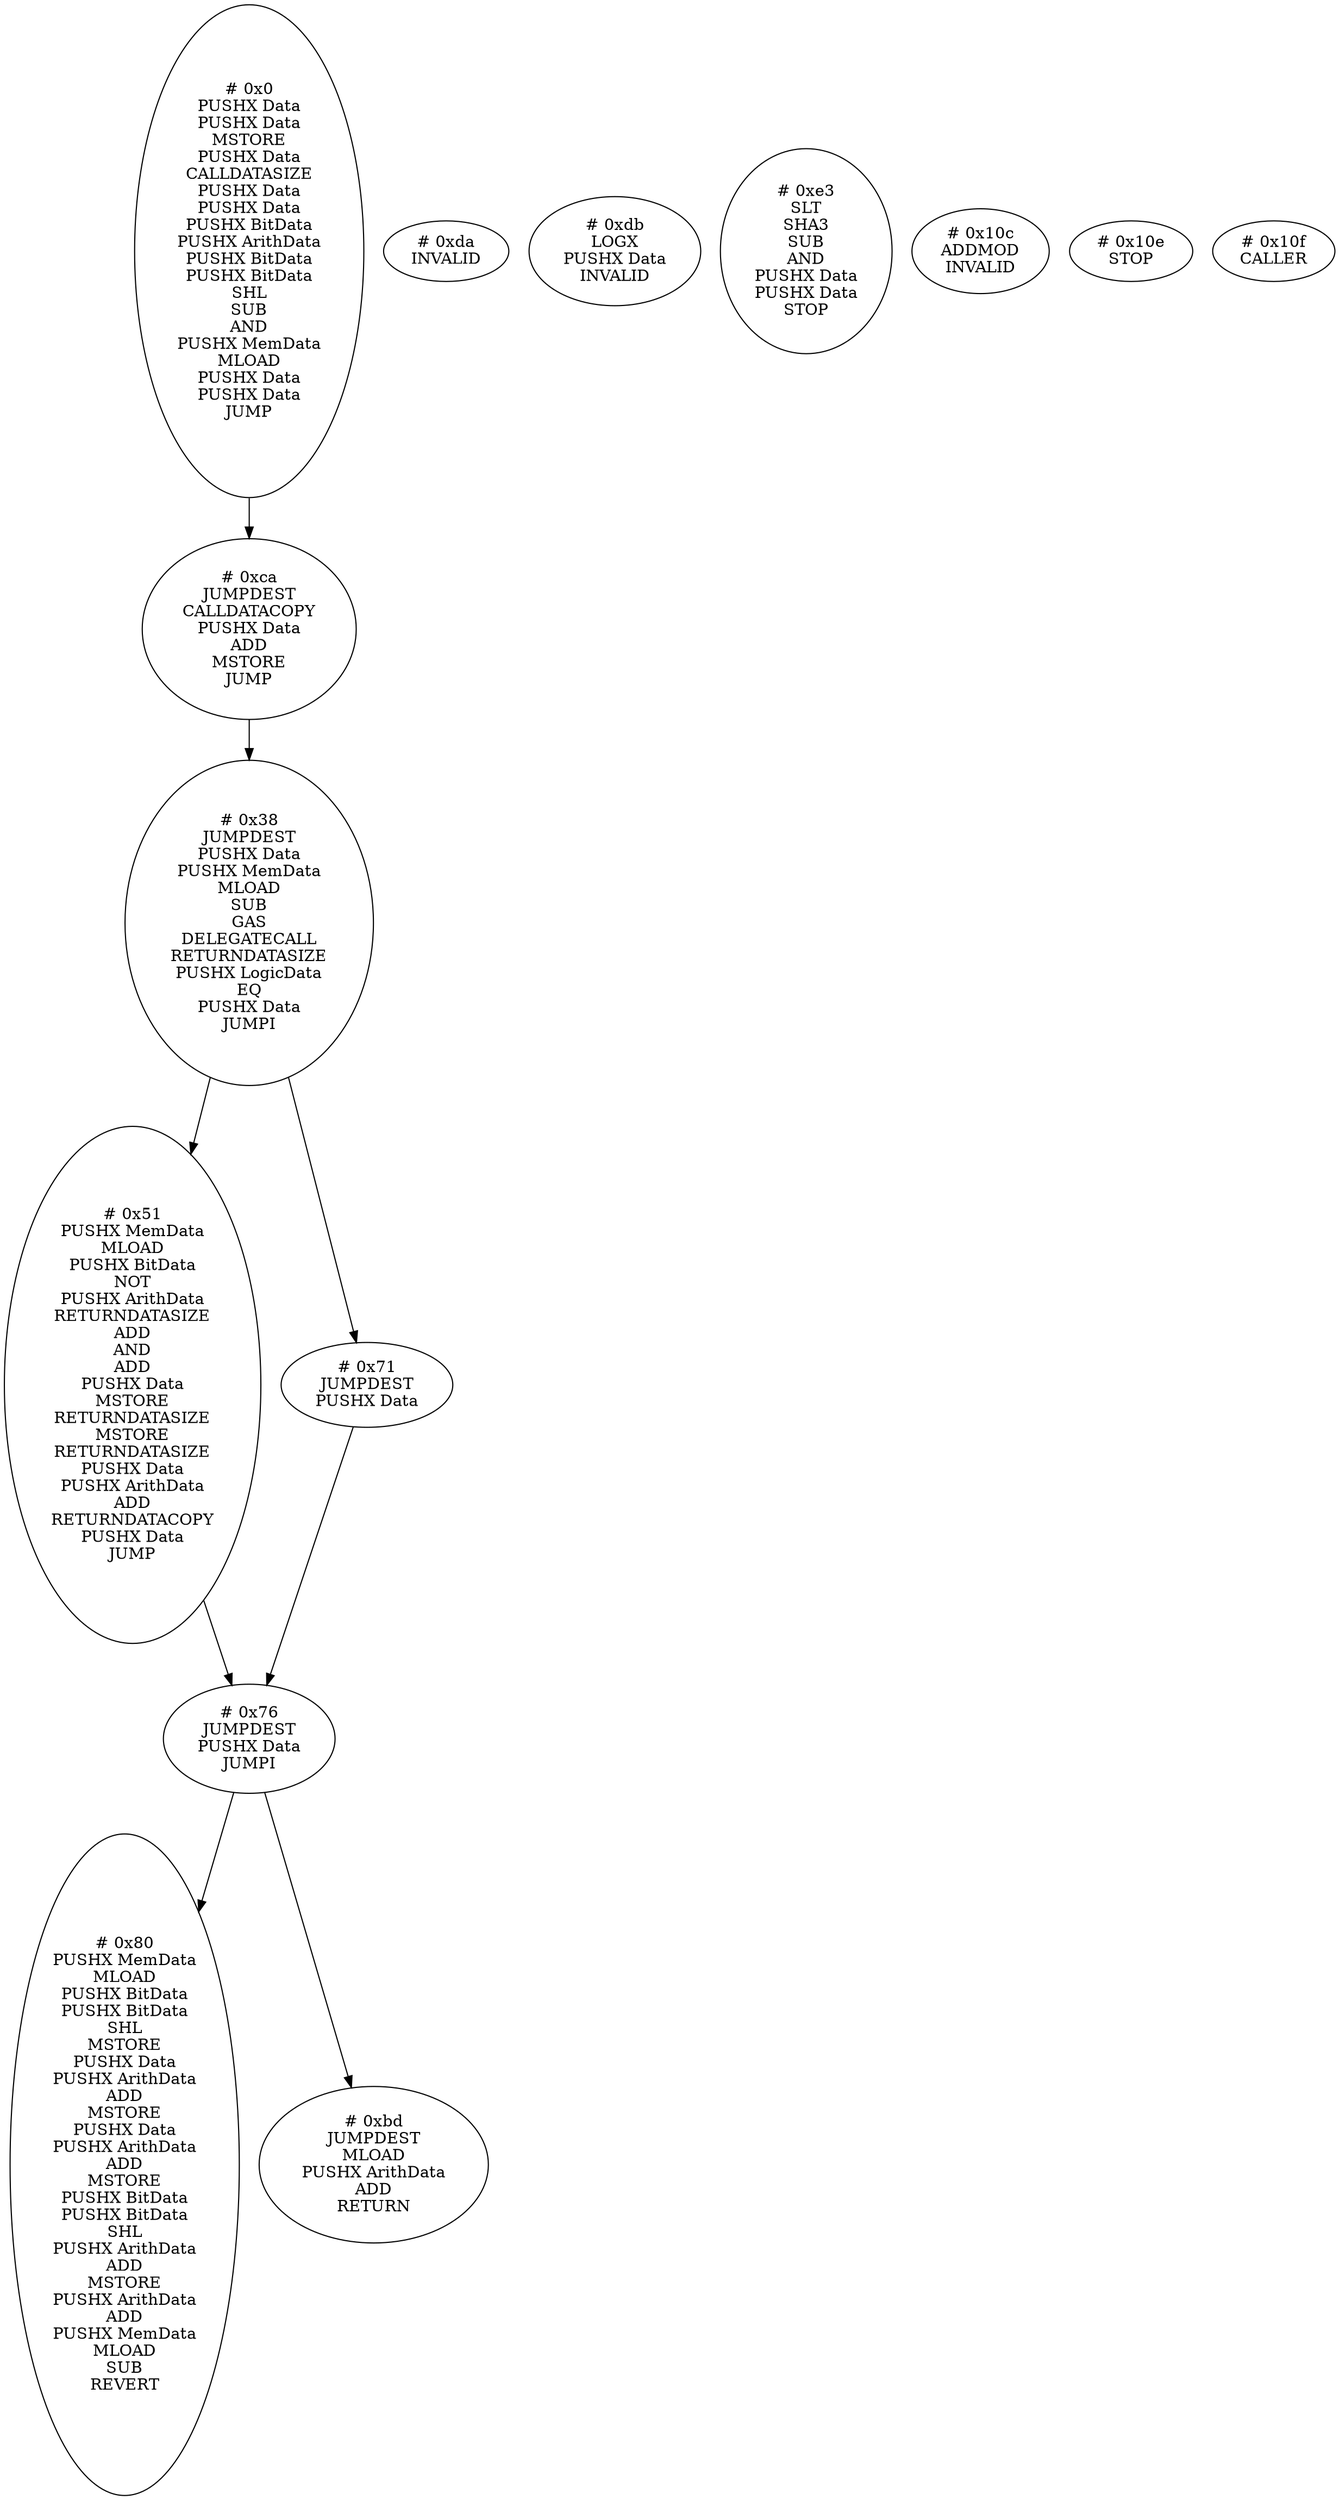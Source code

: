 /* Generated by GvGen v.1.0 (https://www.github.com/stricaud/gvgen) */

digraph G {
compound=true;
   node1 [label="# 0x0
PUSHX Data
PUSHX Data
MSTORE
PUSHX Data
CALLDATASIZE
PUSHX Data
PUSHX Data
PUSHX BitData
PUSHX ArithData
PUSHX BitData
PUSHX BitData
SHL
SUB
AND
PUSHX MemData
MLOAD
PUSHX Data
PUSHX Data
JUMP
"];
   node2 [label="# 0x38
JUMPDEST
PUSHX Data
PUSHX MemData
MLOAD
SUB
GAS
DELEGATECALL
RETURNDATASIZE
PUSHX LogicData
EQ
PUSHX Data
JUMPI
"];
   node3 [label="# 0x51
PUSHX MemData
MLOAD
PUSHX BitData
NOT
PUSHX ArithData
RETURNDATASIZE
ADD
AND
ADD
PUSHX Data
MSTORE
RETURNDATASIZE
MSTORE
RETURNDATASIZE
PUSHX Data
PUSHX ArithData
ADD
RETURNDATACOPY
PUSHX Data
JUMP
"];
   node4 [label="# 0x71
JUMPDEST
PUSHX Data
"];
   node5 [label="# 0x76
JUMPDEST
PUSHX Data
JUMPI
"];
   node6 [label="# 0x80
PUSHX MemData
MLOAD
PUSHX BitData
PUSHX BitData
SHL
MSTORE
PUSHX Data
PUSHX ArithData
ADD
MSTORE
PUSHX Data
PUSHX ArithData
ADD
MSTORE
PUSHX BitData
PUSHX BitData
SHL
PUSHX ArithData
ADD
MSTORE
PUSHX ArithData
ADD
PUSHX MemData
MLOAD
SUB
REVERT
"];
   node7 [label="# 0xbd
JUMPDEST
MLOAD
PUSHX ArithData
ADD
RETURN
"];
   node8 [label="# 0xca
JUMPDEST
CALLDATACOPY
PUSHX Data
ADD
MSTORE
JUMP
"];
   node9 [label="# 0xda
INVALID
"];
   node10 [label="# 0xdb
LOGX
PUSHX Data
INVALID
"];
   node11 [label="# 0xe3
SLT
SHA3
SUB
AND
PUSHX Data
PUSHX Data
STOP
"];
   node12 [label="# 0x10c
ADDMOD
INVALID
"];
   node13 [label="# 0x10e
STOP
"];
   node14 [label="# 0x10f
CALLER
"];
node1->node8;
node2->node4;
node2->node3;
node3->node5;
node4->node5;
node5->node7;
node5->node6;
node8->node2;
}
